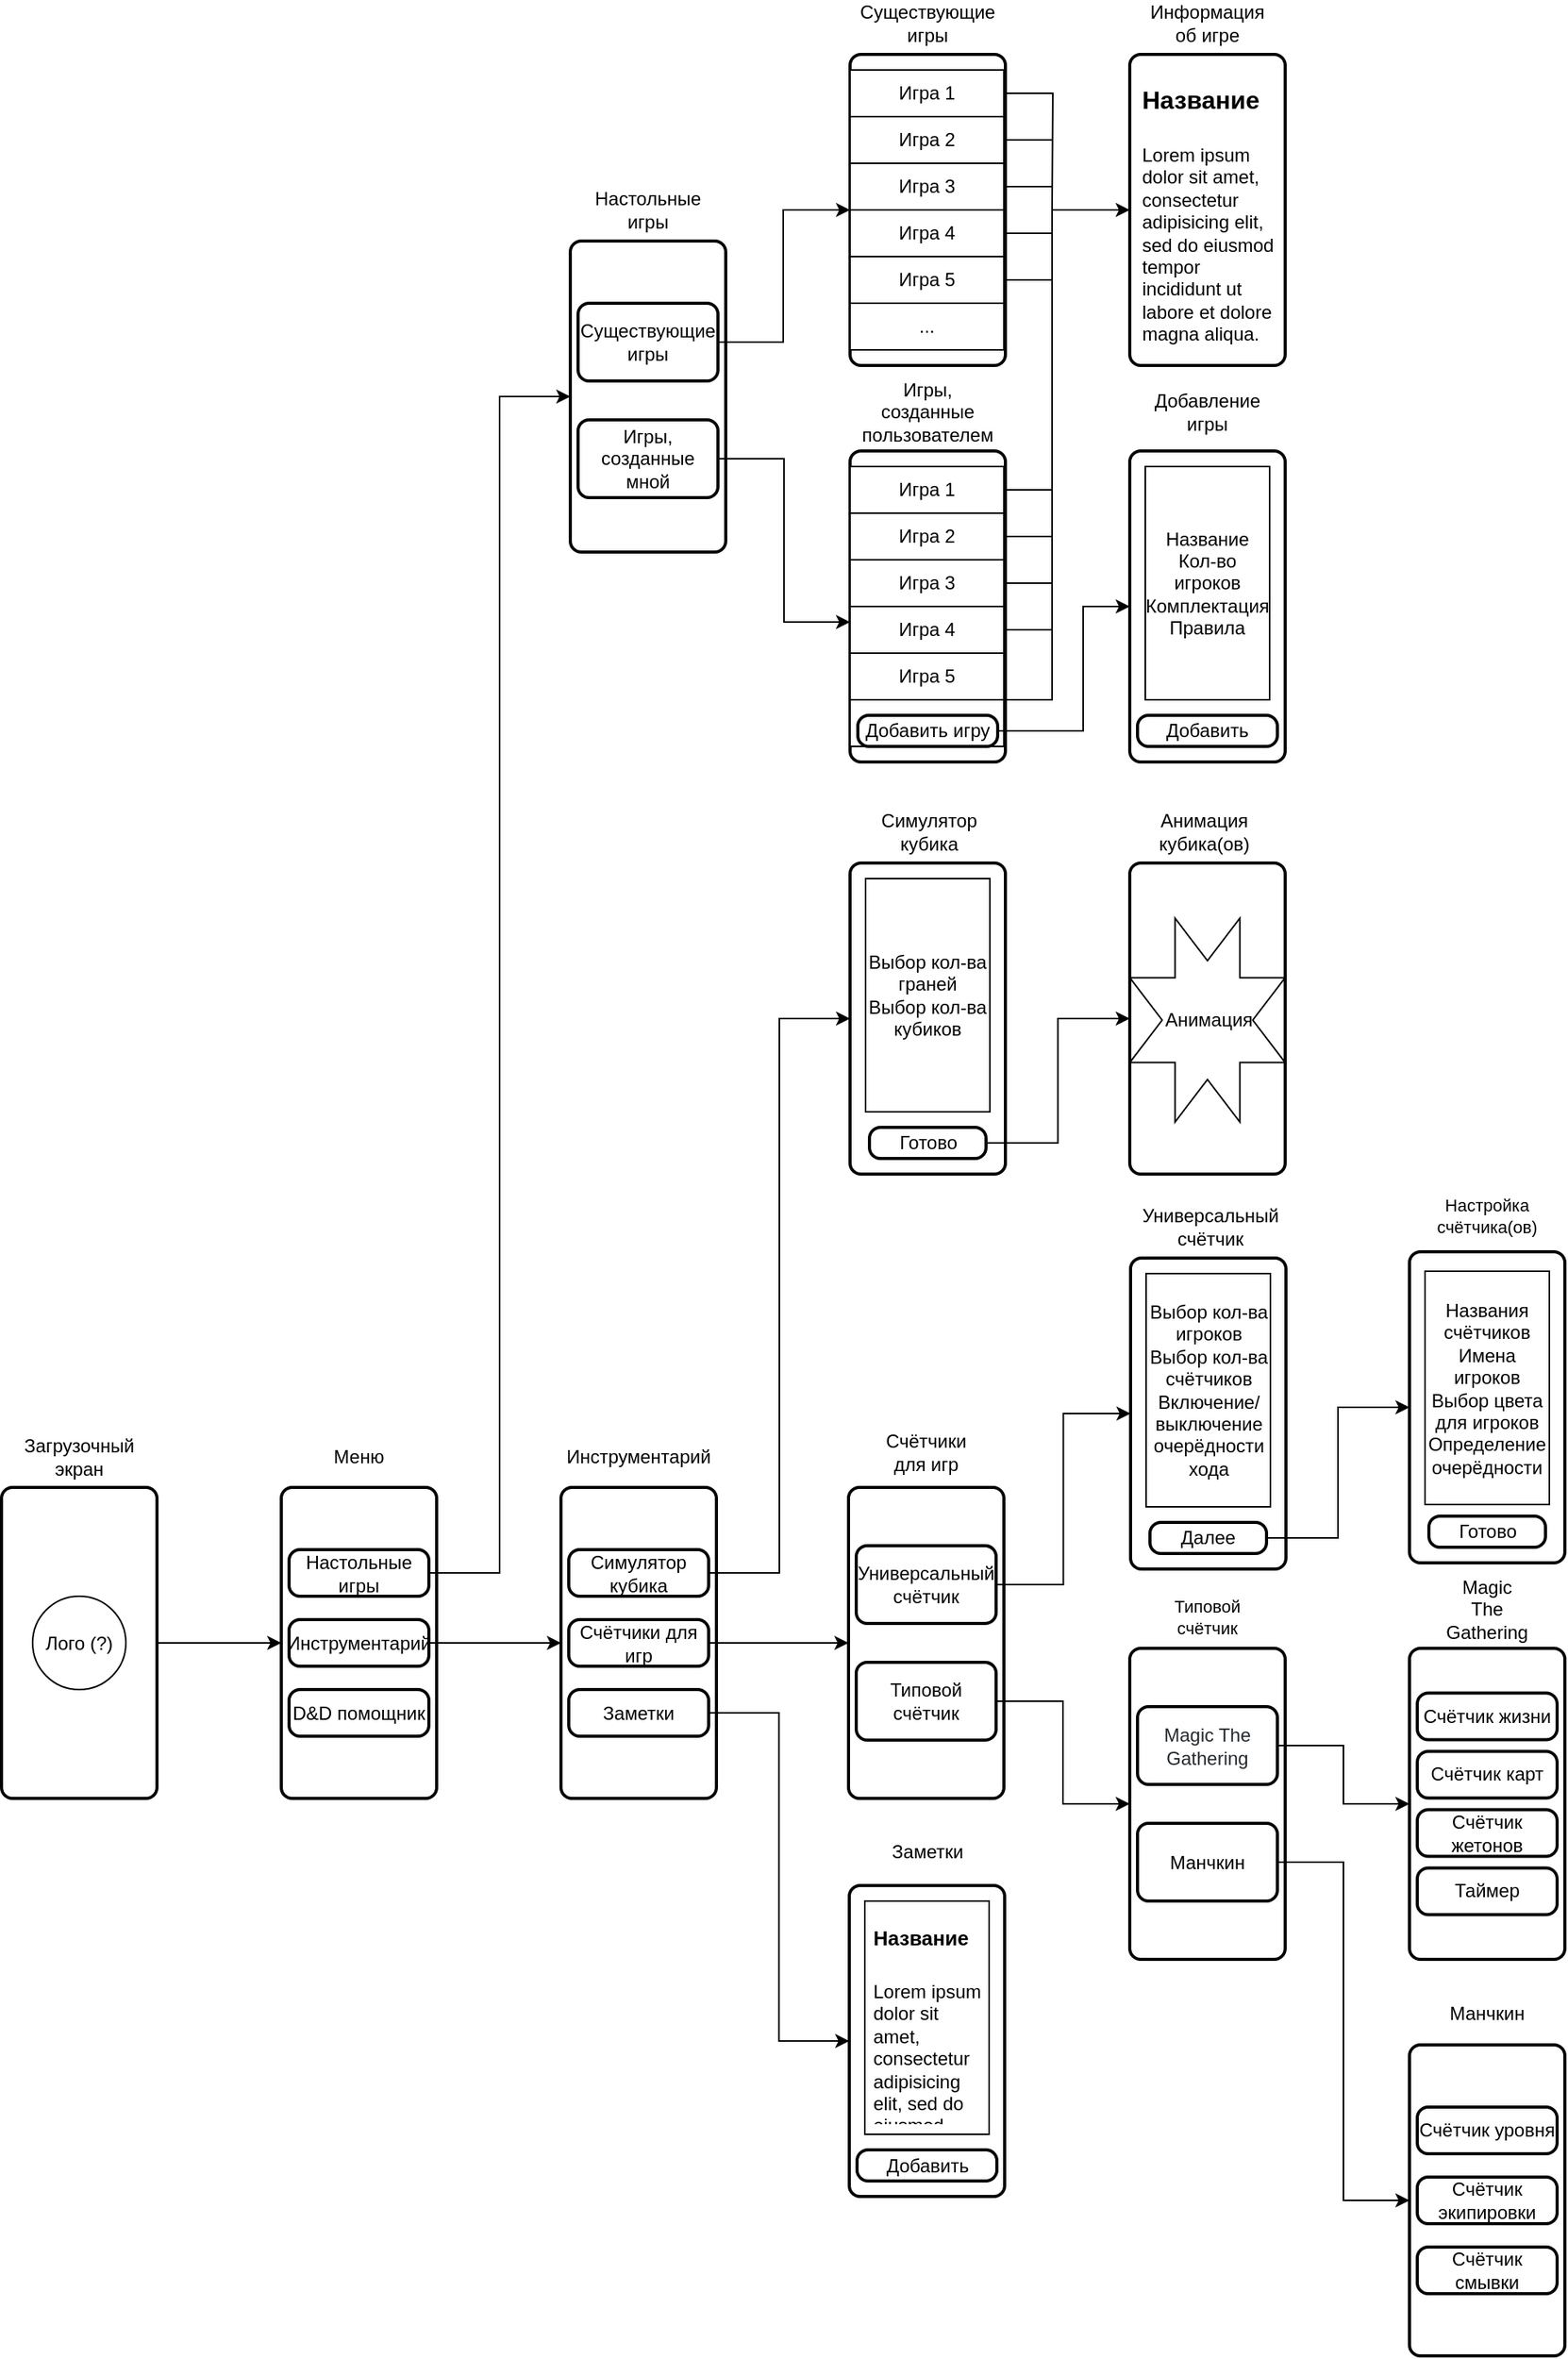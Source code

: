<mxfile version="14.4.8" type="github">
  <diagram id="Wds3WwnXhRN4io4Kgcd5" name="Page-1">
    <mxGraphModel dx="1673" dy="928" grid="1" gridSize="10" guides="1" tooltips="1" connect="1" arrows="1" fold="1" page="1" pageScale="1" pageWidth="2336" pageHeight="1654" math="0" shadow="0">
      <root>
        <mxCell id="0" />
        <mxCell id="1" parent="0" />
        <mxCell id="EYJ2kRQVxU2eaPTJzhmD-4" style="edgeStyle=orthogonalEdgeStyle;rounded=0;orthogonalLoop=1;jettySize=auto;html=1;exitX=1;exitY=0.5;exitDx=0;exitDy=0;" parent="1" source="EYJ2kRQVxU2eaPTJzhmD-1" target="EYJ2kRQVxU2eaPTJzhmD-2" edge="1">
          <mxGeometry relative="1" as="geometry" />
        </mxCell>
        <mxCell id="EYJ2kRQVxU2eaPTJzhmD-1" value="" style="rounded=1;whiteSpace=wrap;html=1;absoluteArcSize=1;arcSize=14;strokeWidth=2;" parent="1" vertex="1">
          <mxGeometry x="64" y="1001.5" width="100" height="200" as="geometry" />
        </mxCell>
        <mxCell id="EYJ2kRQVxU2eaPTJzhmD-2" value="" style="rounded=1;whiteSpace=wrap;html=1;absoluteArcSize=1;arcSize=14;strokeWidth=2;" parent="1" vertex="1">
          <mxGeometry x="244" y="1001.5" width="100" height="200" as="geometry" />
        </mxCell>
        <mxCell id="EYJ2kRQVxU2eaPTJzhmD-20" style="edgeStyle=orthogonalEdgeStyle;rounded=0;orthogonalLoop=1;jettySize=auto;html=1;exitX=1;exitY=0.5;exitDx=0;exitDy=0;entryX=0;entryY=0.5;entryDx=0;entryDy=0;" parent="1" source="EYJ2kRQVxU2eaPTJzhmD-5" target="EYJ2kRQVxU2eaPTJzhmD-14" edge="1">
          <mxGeometry relative="1" as="geometry" />
        </mxCell>
        <mxCell id="EYJ2kRQVxU2eaPTJzhmD-5" value="Настольные игры" style="rounded=1;whiteSpace=wrap;html=1;absoluteArcSize=1;arcSize=14;strokeWidth=2;" parent="1" vertex="1">
          <mxGeometry x="249" y="1041.5" width="90" height="30" as="geometry" />
        </mxCell>
        <mxCell id="SFY8rmF3XhI637HiAEmH-7" style="edgeStyle=orthogonalEdgeStyle;rounded=0;orthogonalLoop=1;jettySize=auto;html=1;exitX=1;exitY=0.5;exitDx=0;exitDy=0;entryX=0;entryY=0.5;entryDx=0;entryDy=0;" edge="1" parent="1" source="EYJ2kRQVxU2eaPTJzhmD-6" target="SFY8rmF3XhI637HiAEmH-1">
          <mxGeometry relative="1" as="geometry" />
        </mxCell>
        <mxCell id="EYJ2kRQVxU2eaPTJzhmD-6" value="Инструментарий" style="rounded=1;whiteSpace=wrap;html=1;absoluteArcSize=1;arcSize=14;strokeWidth=2;" parent="1" vertex="1">
          <mxGeometry x="249" y="1086.5" width="90" height="30" as="geometry" />
        </mxCell>
        <mxCell id="EYJ2kRQVxU2eaPTJzhmD-7" value="D&amp;amp;D помощник" style="rounded=1;whiteSpace=wrap;html=1;absoluteArcSize=1;arcSize=14;strokeWidth=2;" parent="1" vertex="1">
          <mxGeometry x="249" y="1131.5" width="90" height="30" as="geometry" />
        </mxCell>
        <mxCell id="EYJ2kRQVxU2eaPTJzhmD-8" value="Меню" style="text;html=1;strokeColor=none;fillColor=none;align=center;verticalAlign=middle;whiteSpace=wrap;rounded=0;" parent="1" vertex="1">
          <mxGeometry x="274" y="971.5" width="40" height="20" as="geometry" />
        </mxCell>
        <mxCell id="EYJ2kRQVxU2eaPTJzhmD-9" value="Загрузочный экран" style="text;html=1;strokeColor=none;fillColor=none;align=center;verticalAlign=middle;whiteSpace=wrap;rounded=0;" parent="1" vertex="1">
          <mxGeometry x="94" y="971.5" width="40" height="20" as="geometry" />
        </mxCell>
        <mxCell id="EYJ2kRQVxU2eaPTJzhmD-13" value="Лого (?)" style="ellipse;whiteSpace=wrap;html=1;aspect=fixed;" parent="1" vertex="1">
          <mxGeometry x="84" y="1071.5" width="60" height="60" as="geometry" />
        </mxCell>
        <mxCell id="EYJ2kRQVxU2eaPTJzhmD-14" value="" style="rounded=1;whiteSpace=wrap;html=1;absoluteArcSize=1;arcSize=14;strokeWidth=2;" parent="1" vertex="1">
          <mxGeometry x="430" y="200" width="100" height="200" as="geometry" />
        </mxCell>
        <mxCell id="SFY8rmF3XhI637HiAEmH-8" style="edgeStyle=orthogonalEdgeStyle;rounded=0;orthogonalLoop=1;jettySize=auto;html=1;exitX=1;exitY=0.5;exitDx=0;exitDy=0;entryX=0;entryY=0;entryDx=0;entryDy=0;" edge="1" parent="1" source="EYJ2kRQVxU2eaPTJzhmD-15" target="EYJ2kRQVxU2eaPTJzhmD-26">
          <mxGeometry relative="1" as="geometry">
            <Array as="points">
              <mxPoint x="567" y="265" />
              <mxPoint x="567" y="180" />
            </Array>
          </mxGeometry>
        </mxCell>
        <mxCell id="EYJ2kRQVxU2eaPTJzhmD-15" value="Существующие игры" style="rounded=1;whiteSpace=wrap;html=1;absoluteArcSize=1;arcSize=14;strokeWidth=2;" parent="1" vertex="1">
          <mxGeometry x="435" y="240" width="90" height="50" as="geometry" />
        </mxCell>
        <mxCell id="EYJ2kRQVxU2eaPTJzhmD-33" style="edgeStyle=orthogonalEdgeStyle;rounded=0;orthogonalLoop=1;jettySize=auto;html=1;exitX=1;exitY=0.5;exitDx=0;exitDy=0;entryX=0;entryY=0.55;entryDx=0;entryDy=0;entryPerimeter=0;" parent="1" source="EYJ2kRQVxU2eaPTJzhmD-16" target="EYJ2kRQVxU2eaPTJzhmD-31" edge="1">
          <mxGeometry relative="1" as="geometry" />
        </mxCell>
        <mxCell id="EYJ2kRQVxU2eaPTJzhmD-16" value="Игры, созданные мной" style="rounded=1;whiteSpace=wrap;html=1;absoluteArcSize=1;arcSize=14;strokeWidth=2;" parent="1" vertex="1">
          <mxGeometry x="435" y="315" width="90" height="50" as="geometry" />
        </mxCell>
        <mxCell id="EYJ2kRQVxU2eaPTJzhmD-17" value="Настольные игры" style="text;html=1;strokeColor=none;fillColor=none;align=center;verticalAlign=middle;whiteSpace=wrap;rounded=0;" parent="1" vertex="1">
          <mxGeometry x="460" y="170" width="40" height="20" as="geometry" />
        </mxCell>
        <mxCell id="EYJ2kRQVxU2eaPTJzhmD-19" value="" style="rounded=1;whiteSpace=wrap;html=1;absoluteArcSize=1;arcSize=14;strokeWidth=2;" parent="1" vertex="1">
          <mxGeometry x="610" y="80" width="100" height="200" as="geometry" />
        </mxCell>
        <mxCell id="EYJ2kRQVxU2eaPTJzhmD-21" value="Существующие игры" style="text;html=1;strokeColor=none;fillColor=none;align=center;verticalAlign=middle;whiteSpace=wrap;rounded=0;" parent="1" vertex="1">
          <mxGeometry x="640" y="50" width="40" height="20" as="geometry" />
        </mxCell>
        <mxCell id="EYJ2kRQVxU2eaPTJzhmD-58" style="edgeStyle=orthogonalEdgeStyle;rounded=0;orthogonalLoop=1;jettySize=auto;html=1;exitX=1;exitY=0.5;exitDx=0;exitDy=0;endArrow=none;endFill=0;" parent="1" source="EYJ2kRQVxU2eaPTJzhmD-23" edge="1">
          <mxGeometry relative="1" as="geometry">
            <mxPoint x="740" y="180" as="targetPoint" />
          </mxGeometry>
        </mxCell>
        <mxCell id="EYJ2kRQVxU2eaPTJzhmD-23" value="Игра 1" style="rounded=0;whiteSpace=wrap;html=1;" parent="1" vertex="1">
          <mxGeometry x="610" y="90" width="99" height="30" as="geometry" />
        </mxCell>
        <mxCell id="EYJ2kRQVxU2eaPTJzhmD-59" style="edgeStyle=orthogonalEdgeStyle;rounded=0;orthogonalLoop=1;jettySize=auto;html=1;exitX=1;exitY=0.5;exitDx=0;exitDy=0;endArrow=none;endFill=0;" parent="1" source="EYJ2kRQVxU2eaPTJzhmD-24" edge="1">
          <mxGeometry relative="1" as="geometry">
            <mxPoint x="740" y="134.941" as="targetPoint" />
          </mxGeometry>
        </mxCell>
        <mxCell id="EYJ2kRQVxU2eaPTJzhmD-24" value="Игра 2" style="rounded=0;whiteSpace=wrap;html=1;" parent="1" vertex="1">
          <mxGeometry x="610" y="120" width="99" height="30" as="geometry" />
        </mxCell>
        <mxCell id="EYJ2kRQVxU2eaPTJzhmD-61" style="edgeStyle=orthogonalEdgeStyle;rounded=0;orthogonalLoop=1;jettySize=auto;html=1;exitX=1;exitY=0.5;exitDx=0;exitDy=0;endArrow=none;endFill=0;" parent="1" source="EYJ2kRQVxU2eaPTJzhmD-25" edge="1">
          <mxGeometry relative="1" as="geometry">
            <mxPoint x="740" y="165.529" as="targetPoint" />
          </mxGeometry>
        </mxCell>
        <mxCell id="EYJ2kRQVxU2eaPTJzhmD-25" value="Игра 3" style="rounded=0;whiteSpace=wrap;html=1;" parent="1" vertex="1">
          <mxGeometry x="610" y="150" width="99" height="30" as="geometry" />
        </mxCell>
        <mxCell id="EYJ2kRQVxU2eaPTJzhmD-62" style="edgeStyle=orthogonalEdgeStyle;rounded=0;orthogonalLoop=1;jettySize=auto;html=1;exitX=1;exitY=0.5;exitDx=0;exitDy=0;endArrow=none;endFill=0;" parent="1" source="EYJ2kRQVxU2eaPTJzhmD-26" edge="1">
          <mxGeometry relative="1" as="geometry">
            <mxPoint x="740" y="194.941" as="targetPoint" />
          </mxGeometry>
        </mxCell>
        <mxCell id="EYJ2kRQVxU2eaPTJzhmD-26" value="Игра 4" style="rounded=0;whiteSpace=wrap;html=1;" parent="1" vertex="1">
          <mxGeometry x="610" y="180" width="99" height="30" as="geometry" />
        </mxCell>
        <mxCell id="EYJ2kRQVxU2eaPTJzhmD-63" style="edgeStyle=orthogonalEdgeStyle;rounded=0;orthogonalLoop=1;jettySize=auto;html=1;exitX=1;exitY=0.5;exitDx=0;exitDy=0;endArrow=none;endFill=0;" parent="1" source="EYJ2kRQVxU2eaPTJzhmD-27" edge="1">
          <mxGeometry relative="1" as="geometry">
            <mxPoint x="740" y="225.529" as="targetPoint" />
          </mxGeometry>
        </mxCell>
        <mxCell id="EYJ2kRQVxU2eaPTJzhmD-27" value="Игра 5" style="rounded=0;whiteSpace=wrap;html=1;" parent="1" vertex="1">
          <mxGeometry x="610" y="210" width="99" height="30" as="geometry" />
        </mxCell>
        <mxCell id="EYJ2kRQVxU2eaPTJzhmD-28" value="..." style="rounded=0;whiteSpace=wrap;html=1;" parent="1" vertex="1">
          <mxGeometry x="610" y="240" width="99" height="30" as="geometry" />
        </mxCell>
        <mxCell id="EYJ2kRQVxU2eaPTJzhmD-31" value="" style="rounded=1;whiteSpace=wrap;html=1;absoluteArcSize=1;arcSize=14;strokeWidth=2;" parent="1" vertex="1">
          <mxGeometry x="610" y="335" width="100" height="200" as="geometry" />
        </mxCell>
        <mxCell id="EYJ2kRQVxU2eaPTJzhmD-32" value="Игры, созданные пользователем" style="text;html=1;strokeColor=none;fillColor=none;align=center;verticalAlign=middle;whiteSpace=wrap;rounded=0;" parent="1" vertex="1">
          <mxGeometry x="640" y="300" width="40" height="20" as="geometry" />
        </mxCell>
        <mxCell id="EYJ2kRQVxU2eaPTJzhmD-57" style="edgeStyle=orthogonalEdgeStyle;rounded=0;orthogonalLoop=1;jettySize=auto;html=1;exitX=1;exitY=0.5;exitDx=0;exitDy=0;endArrow=none;endFill=0;" parent="1" source="EYJ2kRQVxU2eaPTJzhmD-34" edge="1">
          <mxGeometry relative="1" as="geometry">
            <mxPoint x="740" y="359.941" as="targetPoint" />
          </mxGeometry>
        </mxCell>
        <mxCell id="EYJ2kRQVxU2eaPTJzhmD-34" value="Игра 1" style="rounded=0;whiteSpace=wrap;html=1;" parent="1" vertex="1">
          <mxGeometry x="610" y="345" width="99" height="30" as="geometry" />
        </mxCell>
        <mxCell id="EYJ2kRQVxU2eaPTJzhmD-56" style="edgeStyle=orthogonalEdgeStyle;rounded=0;orthogonalLoop=1;jettySize=auto;html=1;exitX=1;exitY=0.5;exitDx=0;exitDy=0;endArrow=none;endFill=0;" parent="1" source="EYJ2kRQVxU2eaPTJzhmD-35" edge="1">
          <mxGeometry relative="1" as="geometry">
            <mxPoint x="740" y="390.529" as="targetPoint" />
          </mxGeometry>
        </mxCell>
        <mxCell id="EYJ2kRQVxU2eaPTJzhmD-35" value="Игра 2" style="rounded=0;whiteSpace=wrap;html=1;" parent="1" vertex="1">
          <mxGeometry x="610" y="375" width="99" height="30" as="geometry" />
        </mxCell>
        <mxCell id="EYJ2kRQVxU2eaPTJzhmD-55" style="edgeStyle=orthogonalEdgeStyle;rounded=0;orthogonalLoop=1;jettySize=auto;html=1;exitX=1;exitY=0.5;exitDx=0;exitDy=0;endArrow=none;endFill=0;" parent="1" source="EYJ2kRQVxU2eaPTJzhmD-36" edge="1">
          <mxGeometry relative="1" as="geometry">
            <mxPoint x="740" y="419.941" as="targetPoint" />
          </mxGeometry>
        </mxCell>
        <mxCell id="EYJ2kRQVxU2eaPTJzhmD-36" value="Игра 3" style="rounded=0;whiteSpace=wrap;html=1;" parent="1" vertex="1">
          <mxGeometry x="610" y="405" width="99" height="30" as="geometry" />
        </mxCell>
        <mxCell id="EYJ2kRQVxU2eaPTJzhmD-53" style="edgeStyle=orthogonalEdgeStyle;rounded=0;orthogonalLoop=1;jettySize=auto;html=1;exitX=1;exitY=0.5;exitDx=0;exitDy=0;endArrow=none;endFill=0;" parent="1" source="EYJ2kRQVxU2eaPTJzhmD-37" edge="1">
          <mxGeometry relative="1" as="geometry">
            <mxPoint x="740" y="450.529" as="targetPoint" />
          </mxGeometry>
        </mxCell>
        <mxCell id="EYJ2kRQVxU2eaPTJzhmD-37" value="Игра 4" style="rounded=0;whiteSpace=wrap;html=1;" parent="1" vertex="1">
          <mxGeometry x="610" y="435" width="99" height="30" as="geometry" />
        </mxCell>
        <mxCell id="EYJ2kRQVxU2eaPTJzhmD-52" style="edgeStyle=orthogonalEdgeStyle;rounded=0;orthogonalLoop=1;jettySize=auto;html=1;exitX=1;exitY=0.5;exitDx=0;exitDy=0;entryX=0;entryY=0.5;entryDx=0;entryDy=0;" parent="1" source="EYJ2kRQVxU2eaPTJzhmD-38" target="EYJ2kRQVxU2eaPTJzhmD-46" edge="1">
          <mxGeometry relative="1" as="geometry">
            <Array as="points">
              <mxPoint x="740" y="495" />
              <mxPoint x="740" y="180" />
            </Array>
          </mxGeometry>
        </mxCell>
        <mxCell id="EYJ2kRQVxU2eaPTJzhmD-38" value="Игра 5" style="rounded=0;whiteSpace=wrap;html=1;" parent="1" vertex="1">
          <mxGeometry x="610" y="465" width="99" height="30" as="geometry" />
        </mxCell>
        <mxCell id="EYJ2kRQVxU2eaPTJzhmD-39" value="..." style="rounded=0;whiteSpace=wrap;html=1;" parent="1" vertex="1">
          <mxGeometry x="610" y="495" width="99" height="30" as="geometry" />
        </mxCell>
        <mxCell id="EYJ2kRQVxU2eaPTJzhmD-42" style="edgeStyle=orthogonalEdgeStyle;rounded=0;orthogonalLoop=1;jettySize=auto;html=1;exitX=1;exitY=0.5;exitDx=0;exitDy=0;" parent="1" source="EYJ2kRQVxU2eaPTJzhmD-40" target="EYJ2kRQVxU2eaPTJzhmD-41" edge="1">
          <mxGeometry relative="1" as="geometry">
            <Array as="points">
              <mxPoint x="760" y="515" />
              <mxPoint x="760" y="435" />
            </Array>
          </mxGeometry>
        </mxCell>
        <mxCell id="EYJ2kRQVxU2eaPTJzhmD-40" value="Добавить игру" style="rounded=1;whiteSpace=wrap;html=1;absoluteArcSize=1;arcSize=14;strokeWidth=2;" parent="1" vertex="1">
          <mxGeometry x="615" y="505" width="90" height="20" as="geometry" />
        </mxCell>
        <mxCell id="EYJ2kRQVxU2eaPTJzhmD-41" value="" style="rounded=1;whiteSpace=wrap;html=1;absoluteArcSize=1;arcSize=14;strokeWidth=2;" parent="1" vertex="1">
          <mxGeometry x="790" y="335" width="100" height="200" as="geometry" />
        </mxCell>
        <mxCell id="EYJ2kRQVxU2eaPTJzhmD-43" value="Добавление игры" style="text;html=1;strokeColor=none;fillColor=none;align=center;verticalAlign=middle;whiteSpace=wrap;rounded=0;" parent="1" vertex="1">
          <mxGeometry x="820" y="300" width="40" height="20" as="geometry" />
        </mxCell>
        <mxCell id="EYJ2kRQVxU2eaPTJzhmD-44" value="Название&lt;br&gt;Кол-во игроков&lt;br&gt;Комплектация&lt;br&gt;Правила" style="rounded=0;whiteSpace=wrap;html=1;" parent="1" vertex="1">
          <mxGeometry x="800" y="345" width="80" height="150" as="geometry" />
        </mxCell>
        <mxCell id="EYJ2kRQVxU2eaPTJzhmD-45" value="Добавить" style="rounded=1;whiteSpace=wrap;html=1;absoluteArcSize=1;arcSize=14;strokeWidth=2;" parent="1" vertex="1">
          <mxGeometry x="795" y="505" width="90" height="20" as="geometry" />
        </mxCell>
        <mxCell id="EYJ2kRQVxU2eaPTJzhmD-46" value="" style="rounded=1;whiteSpace=wrap;html=1;absoluteArcSize=1;arcSize=14;strokeWidth=2;" parent="1" vertex="1">
          <mxGeometry x="790" y="80" width="100" height="200" as="geometry" />
        </mxCell>
        <mxCell id="EYJ2kRQVxU2eaPTJzhmD-47" value="Информация об игре" style="text;html=1;strokeColor=none;fillColor=none;align=center;verticalAlign=middle;whiteSpace=wrap;rounded=0;" parent="1" vertex="1">
          <mxGeometry x="820" y="50" width="40" height="20" as="geometry" />
        </mxCell>
        <mxCell id="EYJ2kRQVxU2eaPTJzhmD-51" value="&lt;h1&gt;&lt;font style=&quot;font-size: 16px&quot;&gt;Название&lt;/font&gt;&lt;/h1&gt;&lt;p&gt;Lorem ipsum dolor sit amet, consectetur adipisicing elit, sed do eiusmod tempor incididunt ut labore et dolore magna aliqua.&lt;/p&gt;" style="text;html=1;strokeColor=none;fillColor=none;spacing=5;spacingTop=-20;whiteSpace=wrap;overflow=hidden;rounded=0;" parent="1" vertex="1">
          <mxGeometry x="792.5" y="87" width="95" height="183" as="geometry" />
        </mxCell>
        <mxCell id="SFY8rmF3XhI637HiAEmH-1" value="" style="rounded=1;whiteSpace=wrap;html=1;absoluteArcSize=1;arcSize=14;strokeWidth=2;" vertex="1" parent="1">
          <mxGeometry x="424" y="1001.5" width="100" height="200" as="geometry" />
        </mxCell>
        <mxCell id="SFY8rmF3XhI637HiAEmH-2" value="Инструментарий" style="text;html=1;strokeColor=none;fillColor=none;align=center;verticalAlign=middle;whiteSpace=wrap;rounded=0;" vertex="1" parent="1">
          <mxGeometry x="454" y="971.5" width="40" height="20" as="geometry" />
        </mxCell>
        <mxCell id="SFY8rmF3XhI637HiAEmH-30" style="edgeStyle=orthogonalEdgeStyle;rounded=0;orthogonalLoop=1;jettySize=auto;html=1;exitX=1;exitY=0.5;exitDx=0;exitDy=0;entryX=0;entryY=0.5;entryDx=0;entryDy=0;" edge="1" parent="1" source="SFY8rmF3XhI637HiAEmH-3" target="SFY8rmF3XhI637HiAEmH-6">
          <mxGeometry relative="1" as="geometry" />
        </mxCell>
        <mxCell id="SFY8rmF3XhI637HiAEmH-3" value="Симулятор кубика" style="rounded=1;whiteSpace=wrap;html=1;absoluteArcSize=1;arcSize=14;strokeWidth=2;" vertex="1" parent="1">
          <mxGeometry x="429" y="1041.5" width="90" height="30" as="geometry" />
        </mxCell>
        <mxCell id="SFY8rmF3XhI637HiAEmH-43" style="edgeStyle=orthogonalEdgeStyle;rounded=0;orthogonalLoop=1;jettySize=auto;html=1;exitX=1;exitY=0.5;exitDx=0;exitDy=0;entryX=0;entryY=0.5;entryDx=0;entryDy=0;" edge="1" parent="1" source="SFY8rmF3XhI637HiAEmH-4" target="SFY8rmF3XhI637HiAEmH-37">
          <mxGeometry relative="1" as="geometry" />
        </mxCell>
        <mxCell id="SFY8rmF3XhI637HiAEmH-4" value="Счётчики для игр" style="rounded=1;whiteSpace=wrap;html=1;absoluteArcSize=1;arcSize=14;strokeWidth=2;" vertex="1" parent="1">
          <mxGeometry x="429" y="1086.5" width="90" height="30" as="geometry" />
        </mxCell>
        <mxCell id="SFY8rmF3XhI637HiAEmH-79" style="edgeStyle=orthogonalEdgeStyle;rounded=0;orthogonalLoop=1;jettySize=auto;html=1;exitX=1;exitY=0.5;exitDx=0;exitDy=0;entryX=0;entryY=0.5;entryDx=0;entryDy=0;strokeColor=#000000;fontSize=11;" edge="1" parent="1" source="SFY8rmF3XhI637HiAEmH-5" target="SFY8rmF3XhI637HiAEmH-73">
          <mxGeometry relative="1" as="geometry" />
        </mxCell>
        <mxCell id="SFY8rmF3XhI637HiAEmH-5" value="Заметки" style="rounded=1;whiteSpace=wrap;html=1;absoluteArcSize=1;arcSize=14;strokeWidth=2;" vertex="1" parent="1">
          <mxGeometry x="429" y="1131.5" width="90" height="30" as="geometry" />
        </mxCell>
        <mxCell id="SFY8rmF3XhI637HiAEmH-6" value="" style="rounded=1;whiteSpace=wrap;html=1;absoluteArcSize=1;arcSize=14;strokeWidth=2;" vertex="1" parent="1">
          <mxGeometry x="610" y="600" width="100" height="200" as="geometry" />
        </mxCell>
        <mxCell id="SFY8rmF3XhI637HiAEmH-9" value="Симулятор кубика" style="text;html=1;strokeColor=none;fillColor=none;align=center;verticalAlign=middle;whiteSpace=wrap;rounded=0;" vertex="1" parent="1">
          <mxGeometry x="641" y="570" width="40" height="20" as="geometry" />
        </mxCell>
        <mxCell id="SFY8rmF3XhI637HiAEmH-28" value="Выбор кол-ва граней&lt;br&gt;Выбор кол-ва кубиков" style="rounded=0;whiteSpace=wrap;html=1;" vertex="1" parent="1">
          <mxGeometry x="620" y="610" width="80" height="150" as="geometry" />
        </mxCell>
        <mxCell id="SFY8rmF3XhI637HiAEmH-34" style="edgeStyle=orthogonalEdgeStyle;rounded=0;orthogonalLoop=1;jettySize=auto;html=1;exitX=1;exitY=0.5;exitDx=0;exitDy=0;entryX=0;entryY=0.5;entryDx=0;entryDy=0;" edge="1" parent="1" source="SFY8rmF3XhI637HiAEmH-29" target="SFY8rmF3XhI637HiAEmH-31">
          <mxGeometry relative="1" as="geometry" />
        </mxCell>
        <mxCell id="SFY8rmF3XhI637HiAEmH-29" value="Готово" style="rounded=1;whiteSpace=wrap;html=1;absoluteArcSize=1;arcSize=14;strokeWidth=2;" vertex="1" parent="1">
          <mxGeometry x="622.5" y="770" width="75" height="20" as="geometry" />
        </mxCell>
        <mxCell id="SFY8rmF3XhI637HiAEmH-31" value="" style="rounded=1;whiteSpace=wrap;html=1;absoluteArcSize=1;arcSize=14;strokeWidth=2;" vertex="1" parent="1">
          <mxGeometry x="790" y="600" width="100" height="200" as="geometry" />
        </mxCell>
        <mxCell id="SFY8rmF3XhI637HiAEmH-33" value="Анимация кубика(ов)" style="text;html=1;strokeColor=none;fillColor=none;align=center;verticalAlign=middle;whiteSpace=wrap;rounded=0;" vertex="1" parent="1">
          <mxGeometry x="817.5" y="570" width="40" height="20" as="geometry" />
        </mxCell>
        <mxCell id="SFY8rmF3XhI637HiAEmH-35" value="" style="verticalLabelPosition=bottom;verticalAlign=top;html=1;shape=mxgraph.basic.8_point_star;" vertex="1" parent="1">
          <mxGeometry x="790" y="635.5" width="100" height="131" as="geometry" />
        </mxCell>
        <mxCell id="SFY8rmF3XhI637HiAEmH-36" value="Анимация" style="text;html=1;strokeColor=none;fillColor=none;align=center;verticalAlign=middle;whiteSpace=wrap;rounded=0;" vertex="1" parent="1">
          <mxGeometry x="820.5" y="691" width="40" height="20" as="geometry" />
        </mxCell>
        <mxCell id="SFY8rmF3XhI637HiAEmH-37" value="" style="rounded=1;whiteSpace=wrap;html=1;absoluteArcSize=1;arcSize=14;strokeWidth=2;" vertex="1" parent="1">
          <mxGeometry x="609" y="1001.5" width="100" height="200" as="geometry" />
        </mxCell>
        <mxCell id="SFY8rmF3XhI637HiAEmH-38" value="Счётчики для игр" style="text;html=1;strokeColor=none;fillColor=none;align=center;verticalAlign=middle;whiteSpace=wrap;rounded=0;" vertex="1" parent="1">
          <mxGeometry x="638.5" y="968.5" width="40" height="20" as="geometry" />
        </mxCell>
        <mxCell id="SFY8rmF3XhI637HiAEmH-48" style="edgeStyle=orthogonalEdgeStyle;orthogonalLoop=1;jettySize=auto;html=1;exitX=1;exitY=0.5;exitDx=0;exitDy=0;entryX=0;entryY=0.5;entryDx=0;entryDy=0;fontSize=11;rounded=0;" edge="1" parent="1" source="SFY8rmF3XhI637HiAEmH-40" target="SFY8rmF3XhI637HiAEmH-44">
          <mxGeometry relative="1" as="geometry" />
        </mxCell>
        <mxCell id="SFY8rmF3XhI637HiAEmH-40" value="Универсальный счётчик" style="rounded=1;whiteSpace=wrap;html=1;absoluteArcSize=1;arcSize=14;strokeWidth=2;" vertex="1" parent="1">
          <mxGeometry x="614" y="1039" width="90" height="50" as="geometry" />
        </mxCell>
        <mxCell id="SFY8rmF3XhI637HiAEmH-56" style="edgeStyle=orthogonalEdgeStyle;rounded=0;orthogonalLoop=1;jettySize=auto;html=1;exitX=1;exitY=0.5;exitDx=0;exitDy=0;entryX=0;entryY=0.5;entryDx=0;entryDy=0;strokeColor=#000000;fontSize=11;" edge="1" parent="1" source="SFY8rmF3XhI637HiAEmH-41" target="SFY8rmF3XhI637HiAEmH-54">
          <mxGeometry relative="1" as="geometry" />
        </mxCell>
        <mxCell id="SFY8rmF3XhI637HiAEmH-41" value="Типовой счётчик" style="rounded=1;whiteSpace=wrap;html=1;absoluteArcSize=1;arcSize=14;strokeWidth=2;" vertex="1" parent="1">
          <mxGeometry x="614" y="1114" width="90" height="50" as="geometry" />
        </mxCell>
        <mxCell id="SFY8rmF3XhI637HiAEmH-44" value="" style="rounded=1;whiteSpace=wrap;html=1;absoluteArcSize=1;arcSize=14;strokeWidth=2;" vertex="1" parent="1">
          <mxGeometry x="790.5" y="854" width="100" height="200" as="geometry" />
        </mxCell>
        <mxCell id="SFY8rmF3XhI637HiAEmH-45" value="Универсальный счётчик" style="text;html=1;strokeColor=none;fillColor=none;align=center;verticalAlign=middle;whiteSpace=wrap;rounded=0;" vertex="1" parent="1">
          <mxGeometry x="821.5" y="824" width="40" height="20" as="geometry" />
        </mxCell>
        <mxCell id="SFY8rmF3XhI637HiAEmH-46" value="Выбор кол-ва игроков&lt;br&gt;Выбор кол-ва счётчиков&lt;br&gt;Включение/выключение очерёдности хода" style="rounded=0;whiteSpace=wrap;html=1;" vertex="1" parent="1">
          <mxGeometry x="800.5" y="864" width="80" height="150" as="geometry" />
        </mxCell>
        <mxCell id="SFY8rmF3XhI637HiAEmH-51" style="edgeStyle=orthogonalEdgeStyle;rounded=0;orthogonalLoop=1;jettySize=auto;html=1;exitX=1;exitY=0.5;exitDx=0;exitDy=0;entryX=0;entryY=0.5;entryDx=0;entryDy=0;strokeColor=#000000;fontSize=11;" edge="1" parent="1" source="SFY8rmF3XhI637HiAEmH-47" target="SFY8rmF3XhI637HiAEmH-49">
          <mxGeometry relative="1" as="geometry" />
        </mxCell>
        <mxCell id="SFY8rmF3XhI637HiAEmH-47" value="Далее" style="rounded=1;whiteSpace=wrap;html=1;absoluteArcSize=1;arcSize=14;strokeWidth=2;" vertex="1" parent="1">
          <mxGeometry x="803" y="1024" width="75" height="20" as="geometry" />
        </mxCell>
        <mxCell id="SFY8rmF3XhI637HiAEmH-49" value="" style="rounded=1;whiteSpace=wrap;html=1;absoluteArcSize=1;arcSize=14;strokeWidth=2;" vertex="1" parent="1">
          <mxGeometry x="970" y="850" width="100" height="200" as="geometry" />
        </mxCell>
        <mxCell id="SFY8rmF3XhI637HiAEmH-50" value="Настройка счётчика(ов)" style="text;html=1;strokeColor=none;fillColor=none;align=center;verticalAlign=middle;whiteSpace=wrap;rounded=0;fontSize=11;" vertex="1" parent="1">
          <mxGeometry x="1000" y="817" width="40" height="20" as="geometry" />
        </mxCell>
        <mxCell id="SFY8rmF3XhI637HiAEmH-52" value="&lt;div&gt;Названия счётчиков&lt;/div&gt;&lt;div&gt;&lt;span&gt;	&lt;/span&gt;Имена игроков&lt;/div&gt;&lt;div&gt;&lt;span&gt;	&lt;/span&gt;Выбор цвета для игроков&lt;/div&gt;&lt;div&gt;&lt;span&gt;	&lt;/span&gt;Определение очерёдности&lt;/div&gt;" style="rounded=0;whiteSpace=wrap;html=1;" vertex="1" parent="1">
          <mxGeometry x="980" y="862.5" width="80" height="150" as="geometry" />
        </mxCell>
        <mxCell id="SFY8rmF3XhI637HiAEmH-53" value="Готово" style="rounded=1;whiteSpace=wrap;html=1;absoluteArcSize=1;arcSize=14;strokeWidth=2;" vertex="1" parent="1">
          <mxGeometry x="982.5" y="1020" width="75" height="20" as="geometry" />
        </mxCell>
        <mxCell id="SFY8rmF3XhI637HiAEmH-54" value="" style="rounded=1;whiteSpace=wrap;html=1;absoluteArcSize=1;arcSize=14;strokeWidth=2;" vertex="1" parent="1">
          <mxGeometry x="790" y="1105" width="100" height="200" as="geometry" />
        </mxCell>
        <mxCell id="SFY8rmF3XhI637HiAEmH-55" value="Типовой счётчик" style="text;html=1;strokeColor=none;fillColor=none;align=center;verticalAlign=middle;whiteSpace=wrap;rounded=0;fontSize=11;" vertex="1" parent="1">
          <mxGeometry x="820" y="1075" width="40" height="20" as="geometry" />
        </mxCell>
        <mxCell id="SFY8rmF3XhI637HiAEmH-66" style="edgeStyle=orthogonalEdgeStyle;rounded=0;orthogonalLoop=1;jettySize=auto;html=1;exitX=1;exitY=0.5;exitDx=0;exitDy=0;entryX=0;entryY=0.5;entryDx=0;entryDy=0;strokeColor=#000000;fontSize=11;" edge="1" parent="1" source="SFY8rmF3XhI637HiAEmH-57" target="SFY8rmF3XhI637HiAEmH-59">
          <mxGeometry relative="1" as="geometry" />
        </mxCell>
        <mxCell id="SFY8rmF3XhI637HiAEmH-57" value="&lt;span style=&quot;color: rgb(36 , 41 , 46) ; font-family: , &amp;#34;consolas&amp;#34; , &amp;#34;liberation mono&amp;#34; , &amp;#34;menlo&amp;#34; , monospace ; background-color: rgb(255 , 255 , 255)&quot;&gt;Magic The Gathering&lt;/span&gt;" style="rounded=1;whiteSpace=wrap;html=1;absoluteArcSize=1;arcSize=14;strokeWidth=2;" vertex="1" parent="1">
          <mxGeometry x="795" y="1142.5" width="90" height="50" as="geometry" />
        </mxCell>
        <mxCell id="SFY8rmF3XhI637HiAEmH-72" style="edgeStyle=orthogonalEdgeStyle;rounded=0;orthogonalLoop=1;jettySize=auto;html=1;exitX=1;exitY=0.5;exitDx=0;exitDy=0;entryX=0;entryY=0.5;entryDx=0;entryDy=0;strokeColor=#000000;fontSize=11;" edge="1" parent="1" source="SFY8rmF3XhI637HiAEmH-58" target="SFY8rmF3XhI637HiAEmH-67">
          <mxGeometry relative="1" as="geometry" />
        </mxCell>
        <mxCell id="SFY8rmF3XhI637HiAEmH-58" value="Манчкин" style="rounded=1;whiteSpace=wrap;html=1;absoluteArcSize=1;arcSize=14;strokeWidth=2;" vertex="1" parent="1">
          <mxGeometry x="795" y="1217.5" width="90" height="50" as="geometry" />
        </mxCell>
        <mxCell id="SFY8rmF3XhI637HiAEmH-59" value="" style="rounded=1;whiteSpace=wrap;html=1;absoluteArcSize=1;arcSize=14;strokeWidth=2;" vertex="1" parent="1">
          <mxGeometry x="970" y="1105" width="100" height="200" as="geometry" />
        </mxCell>
        <mxCell id="SFY8rmF3XhI637HiAEmH-60" value="Счётчик жизни" style="rounded=1;whiteSpace=wrap;html=1;absoluteArcSize=1;arcSize=14;strokeWidth=2;" vertex="1" parent="1">
          <mxGeometry x="975" y="1133.75" width="90" height="30" as="geometry" />
        </mxCell>
        <mxCell id="SFY8rmF3XhI637HiAEmH-61" value="Счётчик карт" style="rounded=1;whiteSpace=wrap;html=1;absoluteArcSize=1;arcSize=14;strokeWidth=2;" vertex="1" parent="1">
          <mxGeometry x="975" y="1171.25" width="90" height="30" as="geometry" />
        </mxCell>
        <mxCell id="SFY8rmF3XhI637HiAEmH-62" value="Счётчик жетонов" style="rounded=1;whiteSpace=wrap;html=1;absoluteArcSize=1;arcSize=14;strokeWidth=2;" vertex="1" parent="1">
          <mxGeometry x="975" y="1208.75" width="90" height="30" as="geometry" />
        </mxCell>
        <mxCell id="SFY8rmF3XhI637HiAEmH-63" value="Magic The Gathering" style="text;html=1;strokeColor=none;fillColor=none;align=center;verticalAlign=middle;whiteSpace=wrap;rounded=0;" vertex="1" parent="1">
          <mxGeometry x="1000" y="1070" width="40" height="20" as="geometry" />
        </mxCell>
        <mxCell id="SFY8rmF3XhI637HiAEmH-65" value="Таймер" style="rounded=1;whiteSpace=wrap;html=1;absoluteArcSize=1;arcSize=14;strokeWidth=2;" vertex="1" parent="1">
          <mxGeometry x="975" y="1246.25" width="90" height="30" as="geometry" />
        </mxCell>
        <mxCell id="SFY8rmF3XhI637HiAEmH-67" value="" style="rounded=1;whiteSpace=wrap;html=1;absoluteArcSize=1;arcSize=14;strokeWidth=2;" vertex="1" parent="1">
          <mxGeometry x="970" y="1360" width="100" height="200" as="geometry" />
        </mxCell>
        <mxCell id="SFY8rmF3XhI637HiAEmH-68" value="Манчкин" style="text;html=1;strokeColor=none;fillColor=none;align=center;verticalAlign=middle;whiteSpace=wrap;rounded=0;" vertex="1" parent="1">
          <mxGeometry x="1000" y="1330" width="40" height="20" as="geometry" />
        </mxCell>
        <mxCell id="SFY8rmF3XhI637HiAEmH-69" value="Счётчик уровня" style="rounded=1;whiteSpace=wrap;html=1;absoluteArcSize=1;arcSize=14;strokeWidth=2;" vertex="1" parent="1">
          <mxGeometry x="975" y="1400" width="90" height="30" as="geometry" />
        </mxCell>
        <mxCell id="SFY8rmF3XhI637HiAEmH-70" value="Счётчик экипировки" style="rounded=1;whiteSpace=wrap;html=1;absoluteArcSize=1;arcSize=14;strokeWidth=2;" vertex="1" parent="1">
          <mxGeometry x="975" y="1445" width="90" height="30" as="geometry" />
        </mxCell>
        <mxCell id="SFY8rmF3XhI637HiAEmH-71" value="Счётчик смывки" style="rounded=1;whiteSpace=wrap;html=1;absoluteArcSize=1;arcSize=14;strokeWidth=2;" vertex="1" parent="1">
          <mxGeometry x="975" y="1490" width="90" height="30" as="geometry" />
        </mxCell>
        <mxCell id="SFY8rmF3XhI637HiAEmH-73" value="" style="rounded=1;whiteSpace=wrap;html=1;absoluteArcSize=1;arcSize=14;strokeWidth=2;" vertex="1" parent="1">
          <mxGeometry x="609.5" y="1257.5" width="100" height="200" as="geometry" />
        </mxCell>
        <mxCell id="SFY8rmF3XhI637HiAEmH-74" value="Заметки" style="text;html=1;strokeColor=none;fillColor=none;align=center;verticalAlign=middle;whiteSpace=wrap;rounded=0;" vertex="1" parent="1">
          <mxGeometry x="639.5" y="1226.25" width="40" height="20" as="geometry" />
        </mxCell>
        <mxCell id="SFY8rmF3XhI637HiAEmH-75" value="" style="rounded=0;whiteSpace=wrap;html=1;" vertex="1" parent="1">
          <mxGeometry x="619.5" y="1267.5" width="80" height="150" as="geometry" />
        </mxCell>
        <mxCell id="SFY8rmF3XhI637HiAEmH-76" value="Добавить" style="rounded=1;whiteSpace=wrap;html=1;absoluteArcSize=1;arcSize=14;strokeWidth=2;" vertex="1" parent="1">
          <mxGeometry x="614.5" y="1427.5" width="90" height="20" as="geometry" />
        </mxCell>
        <mxCell id="SFY8rmF3XhI637HiAEmH-78" value="&lt;h1&gt;&lt;font style=&quot;font-size: 13px&quot;&gt;Название&lt;/font&gt;&lt;/h1&gt;&lt;p&gt;Lorem ipsum dolor sit amet, consectetur adipisicing elit, sed do eiusmod tempor incididunt ut labore et dolore magna aliqua.&lt;/p&gt;" style="text;html=1;strokeColor=none;fillColor=none;spacing=5;spacingTop=-20;whiteSpace=wrap;overflow=hidden;rounded=0;" vertex="1" parent="1">
          <mxGeometry x="619.5" y="1267.5" width="80.5" height="142.5" as="geometry" />
        </mxCell>
      </root>
    </mxGraphModel>
  </diagram>
</mxfile>
